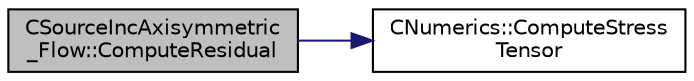 digraph "CSourceIncAxisymmetric_Flow::ComputeResidual"
{
 // LATEX_PDF_SIZE
  edge [fontname="Helvetica",fontsize="10",labelfontname="Helvetica",labelfontsize="10"];
  node [fontname="Helvetica",fontsize="10",shape=record];
  rankdir="LR";
  Node1 [label="CSourceIncAxisymmetric\l_Flow::ComputeResidual",height=0.2,width=0.4,color="black", fillcolor="grey75", style="filled", fontcolor="black",tooltip="Residual of the rotational frame source term."];
  Node1 -> Node2 [color="midnightblue",fontsize="10",style="solid",fontname="Helvetica"];
  Node2 [label="CNumerics::ComputeStress\lTensor",height=0.2,width=0.4,color="black", fillcolor="white", style="filled",URL="$classCNumerics.html#a18b6238c38e05339954c0bb6121203d1",tooltip="Compute the stress tensor from the velocity gradients."];
}
